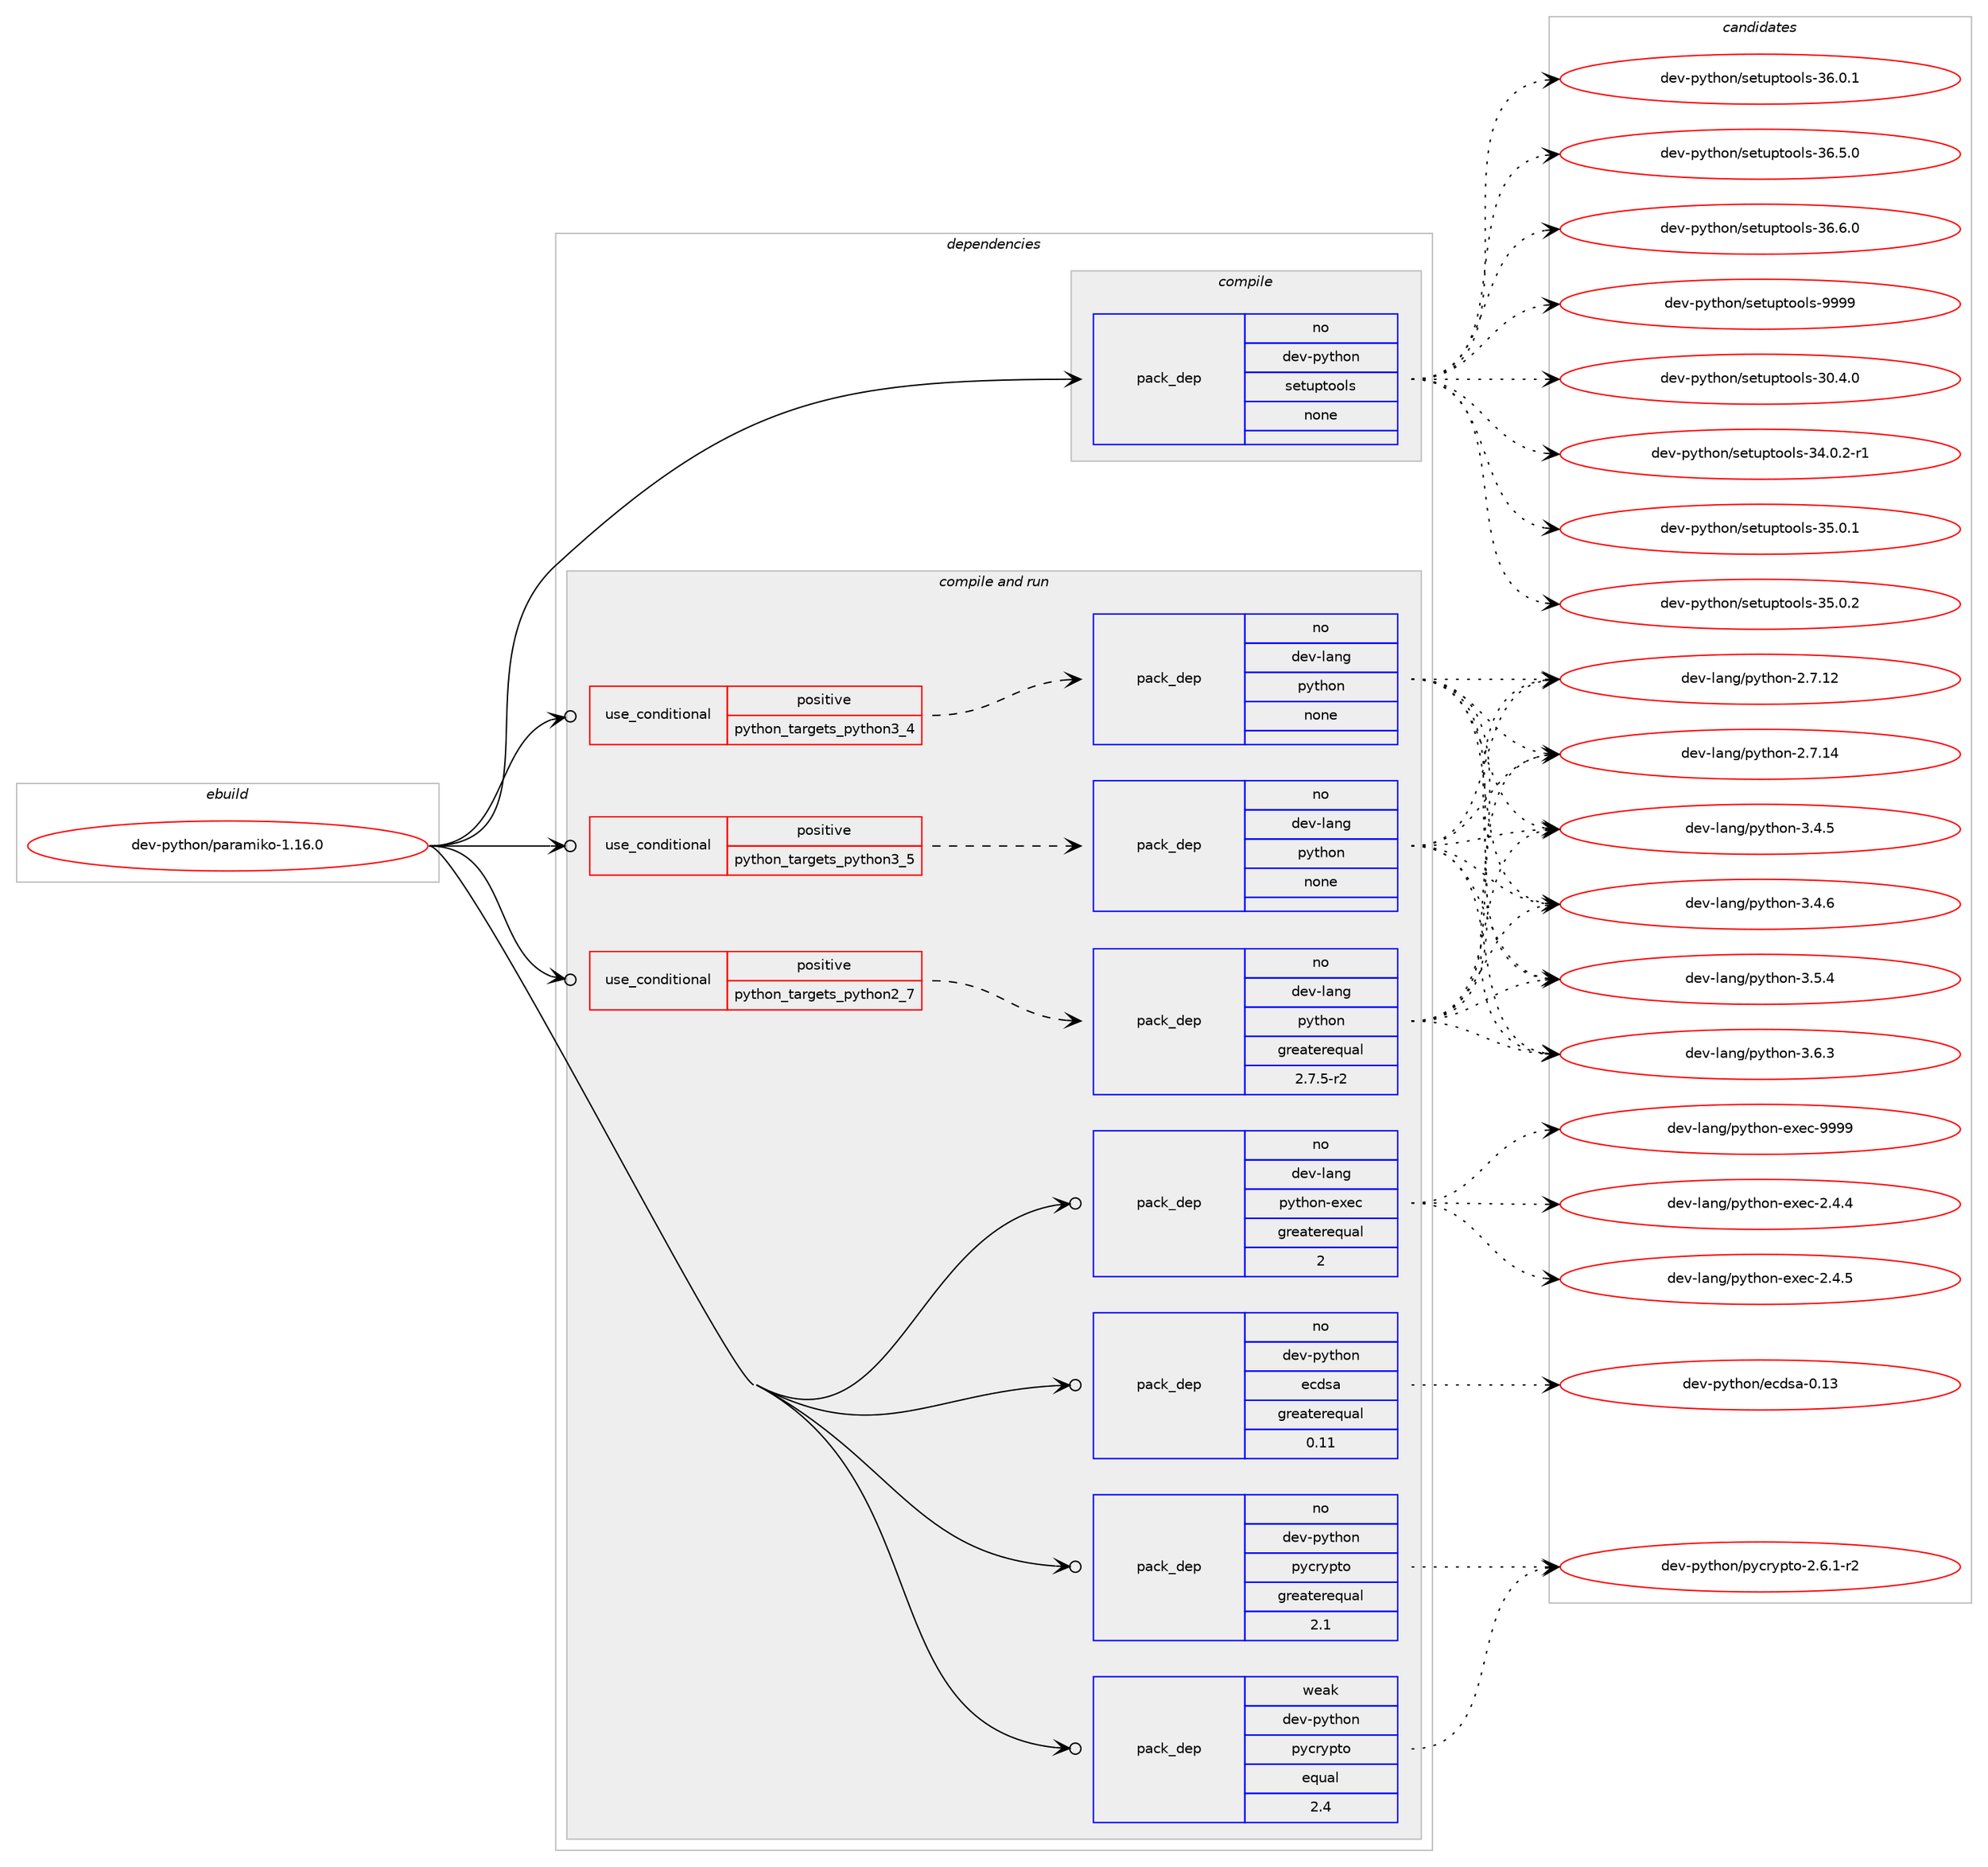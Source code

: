 digraph prolog {

# *************
# Graph options
# *************

newrank=true;
concentrate=true;
compound=true;
graph [rankdir=LR,fontname=Helvetica,fontsize=10,ranksep=1.5];#, ranksep=2.5, nodesep=0.2];
edge  [arrowhead=vee];
node  [fontname=Helvetica,fontsize=10];

# **********
# The ebuild
# **********

subgraph cluster_leftcol {
color=gray;
rank=same;
label=<<i>ebuild</i>>;
id [label="dev-python/paramiko-1.16.0", color=red, width=4, href="../dev-python/paramiko-1.16.0.svg"];
}

# ****************
# The dependencies
# ****************

subgraph cluster_midcol {
color=gray;
label=<<i>dependencies</i>>;
subgraph cluster_compile {
fillcolor="#eeeeee";
style=filled;
label=<<i>compile</i>>;
subgraph pack131351 {
dependency172189 [label=<<TABLE BORDER="0" CELLBORDER="1" CELLSPACING="0" CELLPADDING="4" WIDTH="220"><TR><TD ROWSPAN="6" CELLPADDING="30">pack_dep</TD></TR><TR><TD WIDTH="110">no</TD></TR><TR><TD>dev-python</TD></TR><TR><TD>setuptools</TD></TR><TR><TD>none</TD></TR><TR><TD></TD></TR></TABLE>>, shape=none, color=blue];
}
id:e -> dependency172189:w [weight=20,style="solid",arrowhead="vee"];
}
subgraph cluster_compileandrun {
fillcolor="#eeeeee";
style=filled;
label=<<i>compile and run</i>>;
subgraph cond36931 {
dependency172190 [label=<<TABLE BORDER="0" CELLBORDER="1" CELLSPACING="0" CELLPADDING="4"><TR><TD ROWSPAN="3" CELLPADDING="10">use_conditional</TD></TR><TR><TD>positive</TD></TR><TR><TD>python_targets_python2_7</TD></TR></TABLE>>, shape=none, color=red];
subgraph pack131352 {
dependency172191 [label=<<TABLE BORDER="0" CELLBORDER="1" CELLSPACING="0" CELLPADDING="4" WIDTH="220"><TR><TD ROWSPAN="6" CELLPADDING="30">pack_dep</TD></TR><TR><TD WIDTH="110">no</TD></TR><TR><TD>dev-lang</TD></TR><TR><TD>python</TD></TR><TR><TD>greaterequal</TD></TR><TR><TD>2.7.5-r2</TD></TR></TABLE>>, shape=none, color=blue];
}
dependency172190:e -> dependency172191:w [weight=20,style="dashed",arrowhead="vee"];
}
id:e -> dependency172190:w [weight=20,style="solid",arrowhead="odotvee"];
subgraph cond36932 {
dependency172192 [label=<<TABLE BORDER="0" CELLBORDER="1" CELLSPACING="0" CELLPADDING="4"><TR><TD ROWSPAN="3" CELLPADDING="10">use_conditional</TD></TR><TR><TD>positive</TD></TR><TR><TD>python_targets_python3_4</TD></TR></TABLE>>, shape=none, color=red];
subgraph pack131353 {
dependency172193 [label=<<TABLE BORDER="0" CELLBORDER="1" CELLSPACING="0" CELLPADDING="4" WIDTH="220"><TR><TD ROWSPAN="6" CELLPADDING="30">pack_dep</TD></TR><TR><TD WIDTH="110">no</TD></TR><TR><TD>dev-lang</TD></TR><TR><TD>python</TD></TR><TR><TD>none</TD></TR><TR><TD></TD></TR></TABLE>>, shape=none, color=blue];
}
dependency172192:e -> dependency172193:w [weight=20,style="dashed",arrowhead="vee"];
}
id:e -> dependency172192:w [weight=20,style="solid",arrowhead="odotvee"];
subgraph cond36933 {
dependency172194 [label=<<TABLE BORDER="0" CELLBORDER="1" CELLSPACING="0" CELLPADDING="4"><TR><TD ROWSPAN="3" CELLPADDING="10">use_conditional</TD></TR><TR><TD>positive</TD></TR><TR><TD>python_targets_python3_5</TD></TR></TABLE>>, shape=none, color=red];
subgraph pack131354 {
dependency172195 [label=<<TABLE BORDER="0" CELLBORDER="1" CELLSPACING="0" CELLPADDING="4" WIDTH="220"><TR><TD ROWSPAN="6" CELLPADDING="30">pack_dep</TD></TR><TR><TD WIDTH="110">no</TD></TR><TR><TD>dev-lang</TD></TR><TR><TD>python</TD></TR><TR><TD>none</TD></TR><TR><TD></TD></TR></TABLE>>, shape=none, color=blue];
}
dependency172194:e -> dependency172195:w [weight=20,style="dashed",arrowhead="vee"];
}
id:e -> dependency172194:w [weight=20,style="solid",arrowhead="odotvee"];
subgraph pack131355 {
dependency172196 [label=<<TABLE BORDER="0" CELLBORDER="1" CELLSPACING="0" CELLPADDING="4" WIDTH="220"><TR><TD ROWSPAN="6" CELLPADDING="30">pack_dep</TD></TR><TR><TD WIDTH="110">no</TD></TR><TR><TD>dev-lang</TD></TR><TR><TD>python-exec</TD></TR><TR><TD>greaterequal</TD></TR><TR><TD>2</TD></TR></TABLE>>, shape=none, color=blue];
}
id:e -> dependency172196:w [weight=20,style="solid",arrowhead="odotvee"];
subgraph pack131356 {
dependency172197 [label=<<TABLE BORDER="0" CELLBORDER="1" CELLSPACING="0" CELLPADDING="4" WIDTH="220"><TR><TD ROWSPAN="6" CELLPADDING="30">pack_dep</TD></TR><TR><TD WIDTH="110">no</TD></TR><TR><TD>dev-python</TD></TR><TR><TD>ecdsa</TD></TR><TR><TD>greaterequal</TD></TR><TR><TD>0.11</TD></TR></TABLE>>, shape=none, color=blue];
}
id:e -> dependency172197:w [weight=20,style="solid",arrowhead="odotvee"];
subgraph pack131357 {
dependency172198 [label=<<TABLE BORDER="0" CELLBORDER="1" CELLSPACING="0" CELLPADDING="4" WIDTH="220"><TR><TD ROWSPAN="6" CELLPADDING="30">pack_dep</TD></TR><TR><TD WIDTH="110">no</TD></TR><TR><TD>dev-python</TD></TR><TR><TD>pycrypto</TD></TR><TR><TD>greaterequal</TD></TR><TR><TD>2.1</TD></TR></TABLE>>, shape=none, color=blue];
}
id:e -> dependency172198:w [weight=20,style="solid",arrowhead="odotvee"];
subgraph pack131358 {
dependency172199 [label=<<TABLE BORDER="0" CELLBORDER="1" CELLSPACING="0" CELLPADDING="4" WIDTH="220"><TR><TD ROWSPAN="6" CELLPADDING="30">pack_dep</TD></TR><TR><TD WIDTH="110">weak</TD></TR><TR><TD>dev-python</TD></TR><TR><TD>pycrypto</TD></TR><TR><TD>equal</TD></TR><TR><TD>2.4</TD></TR></TABLE>>, shape=none, color=blue];
}
id:e -> dependency172199:w [weight=20,style="solid",arrowhead="odotvee"];
}
subgraph cluster_run {
fillcolor="#eeeeee";
style=filled;
label=<<i>run</i>>;
}
}

# **************
# The candidates
# **************

subgraph cluster_choices {
rank=same;
color=gray;
label=<<i>candidates</i>>;

subgraph choice131351 {
color=black;
nodesep=1;
choice100101118451121211161041111104711510111611711211611111110811545514846524648 [label="dev-python/setuptools-30.4.0", color=red, width=4,href="../dev-python/setuptools-30.4.0.svg"];
choice1001011184511212111610411111047115101116117112116111111108115455152464846504511449 [label="dev-python/setuptools-34.0.2-r1", color=red, width=4,href="../dev-python/setuptools-34.0.2-r1.svg"];
choice100101118451121211161041111104711510111611711211611111110811545515346484649 [label="dev-python/setuptools-35.0.1", color=red, width=4,href="../dev-python/setuptools-35.0.1.svg"];
choice100101118451121211161041111104711510111611711211611111110811545515346484650 [label="dev-python/setuptools-35.0.2", color=red, width=4,href="../dev-python/setuptools-35.0.2.svg"];
choice100101118451121211161041111104711510111611711211611111110811545515446484649 [label="dev-python/setuptools-36.0.1", color=red, width=4,href="../dev-python/setuptools-36.0.1.svg"];
choice100101118451121211161041111104711510111611711211611111110811545515446534648 [label="dev-python/setuptools-36.5.0", color=red, width=4,href="../dev-python/setuptools-36.5.0.svg"];
choice100101118451121211161041111104711510111611711211611111110811545515446544648 [label="dev-python/setuptools-36.6.0", color=red, width=4,href="../dev-python/setuptools-36.6.0.svg"];
choice10010111845112121116104111110471151011161171121161111111081154557575757 [label="dev-python/setuptools-9999", color=red, width=4,href="../dev-python/setuptools-9999.svg"];
dependency172189:e -> choice100101118451121211161041111104711510111611711211611111110811545514846524648:w [style=dotted,weight="100"];
dependency172189:e -> choice1001011184511212111610411111047115101116117112116111111108115455152464846504511449:w [style=dotted,weight="100"];
dependency172189:e -> choice100101118451121211161041111104711510111611711211611111110811545515346484649:w [style=dotted,weight="100"];
dependency172189:e -> choice100101118451121211161041111104711510111611711211611111110811545515346484650:w [style=dotted,weight="100"];
dependency172189:e -> choice100101118451121211161041111104711510111611711211611111110811545515446484649:w [style=dotted,weight="100"];
dependency172189:e -> choice100101118451121211161041111104711510111611711211611111110811545515446534648:w [style=dotted,weight="100"];
dependency172189:e -> choice100101118451121211161041111104711510111611711211611111110811545515446544648:w [style=dotted,weight="100"];
dependency172189:e -> choice10010111845112121116104111110471151011161171121161111111081154557575757:w [style=dotted,weight="100"];
}
subgraph choice131352 {
color=black;
nodesep=1;
choice10010111845108971101034711212111610411111045504655464950 [label="dev-lang/python-2.7.12", color=red, width=4,href="../dev-lang/python-2.7.12.svg"];
choice10010111845108971101034711212111610411111045504655464952 [label="dev-lang/python-2.7.14", color=red, width=4,href="../dev-lang/python-2.7.14.svg"];
choice100101118451089711010347112121116104111110455146524653 [label="dev-lang/python-3.4.5", color=red, width=4,href="../dev-lang/python-3.4.5.svg"];
choice100101118451089711010347112121116104111110455146524654 [label="dev-lang/python-3.4.6", color=red, width=4,href="../dev-lang/python-3.4.6.svg"];
choice100101118451089711010347112121116104111110455146534652 [label="dev-lang/python-3.5.4", color=red, width=4,href="../dev-lang/python-3.5.4.svg"];
choice100101118451089711010347112121116104111110455146544651 [label="dev-lang/python-3.6.3", color=red, width=4,href="../dev-lang/python-3.6.3.svg"];
dependency172191:e -> choice10010111845108971101034711212111610411111045504655464950:w [style=dotted,weight="100"];
dependency172191:e -> choice10010111845108971101034711212111610411111045504655464952:w [style=dotted,weight="100"];
dependency172191:e -> choice100101118451089711010347112121116104111110455146524653:w [style=dotted,weight="100"];
dependency172191:e -> choice100101118451089711010347112121116104111110455146524654:w [style=dotted,weight="100"];
dependency172191:e -> choice100101118451089711010347112121116104111110455146534652:w [style=dotted,weight="100"];
dependency172191:e -> choice100101118451089711010347112121116104111110455146544651:w [style=dotted,weight="100"];
}
subgraph choice131353 {
color=black;
nodesep=1;
choice10010111845108971101034711212111610411111045504655464950 [label="dev-lang/python-2.7.12", color=red, width=4,href="../dev-lang/python-2.7.12.svg"];
choice10010111845108971101034711212111610411111045504655464952 [label="dev-lang/python-2.7.14", color=red, width=4,href="../dev-lang/python-2.7.14.svg"];
choice100101118451089711010347112121116104111110455146524653 [label="dev-lang/python-3.4.5", color=red, width=4,href="../dev-lang/python-3.4.5.svg"];
choice100101118451089711010347112121116104111110455146524654 [label="dev-lang/python-3.4.6", color=red, width=4,href="../dev-lang/python-3.4.6.svg"];
choice100101118451089711010347112121116104111110455146534652 [label="dev-lang/python-3.5.4", color=red, width=4,href="../dev-lang/python-3.5.4.svg"];
choice100101118451089711010347112121116104111110455146544651 [label="dev-lang/python-3.6.3", color=red, width=4,href="../dev-lang/python-3.6.3.svg"];
dependency172193:e -> choice10010111845108971101034711212111610411111045504655464950:w [style=dotted,weight="100"];
dependency172193:e -> choice10010111845108971101034711212111610411111045504655464952:w [style=dotted,weight="100"];
dependency172193:e -> choice100101118451089711010347112121116104111110455146524653:w [style=dotted,weight="100"];
dependency172193:e -> choice100101118451089711010347112121116104111110455146524654:w [style=dotted,weight="100"];
dependency172193:e -> choice100101118451089711010347112121116104111110455146534652:w [style=dotted,weight="100"];
dependency172193:e -> choice100101118451089711010347112121116104111110455146544651:w [style=dotted,weight="100"];
}
subgraph choice131354 {
color=black;
nodesep=1;
choice10010111845108971101034711212111610411111045504655464950 [label="dev-lang/python-2.7.12", color=red, width=4,href="../dev-lang/python-2.7.12.svg"];
choice10010111845108971101034711212111610411111045504655464952 [label="dev-lang/python-2.7.14", color=red, width=4,href="../dev-lang/python-2.7.14.svg"];
choice100101118451089711010347112121116104111110455146524653 [label="dev-lang/python-3.4.5", color=red, width=4,href="../dev-lang/python-3.4.5.svg"];
choice100101118451089711010347112121116104111110455146524654 [label="dev-lang/python-3.4.6", color=red, width=4,href="../dev-lang/python-3.4.6.svg"];
choice100101118451089711010347112121116104111110455146534652 [label="dev-lang/python-3.5.4", color=red, width=4,href="../dev-lang/python-3.5.4.svg"];
choice100101118451089711010347112121116104111110455146544651 [label="dev-lang/python-3.6.3", color=red, width=4,href="../dev-lang/python-3.6.3.svg"];
dependency172195:e -> choice10010111845108971101034711212111610411111045504655464950:w [style=dotted,weight="100"];
dependency172195:e -> choice10010111845108971101034711212111610411111045504655464952:w [style=dotted,weight="100"];
dependency172195:e -> choice100101118451089711010347112121116104111110455146524653:w [style=dotted,weight="100"];
dependency172195:e -> choice100101118451089711010347112121116104111110455146524654:w [style=dotted,weight="100"];
dependency172195:e -> choice100101118451089711010347112121116104111110455146534652:w [style=dotted,weight="100"];
dependency172195:e -> choice100101118451089711010347112121116104111110455146544651:w [style=dotted,weight="100"];
}
subgraph choice131355 {
color=black;
nodesep=1;
choice1001011184510897110103471121211161041111104510112010199455046524652 [label="dev-lang/python-exec-2.4.4", color=red, width=4,href="../dev-lang/python-exec-2.4.4.svg"];
choice1001011184510897110103471121211161041111104510112010199455046524653 [label="dev-lang/python-exec-2.4.5", color=red, width=4,href="../dev-lang/python-exec-2.4.5.svg"];
choice10010111845108971101034711212111610411111045101120101994557575757 [label="dev-lang/python-exec-9999", color=red, width=4,href="../dev-lang/python-exec-9999.svg"];
dependency172196:e -> choice1001011184510897110103471121211161041111104510112010199455046524652:w [style=dotted,weight="100"];
dependency172196:e -> choice1001011184510897110103471121211161041111104510112010199455046524653:w [style=dotted,weight="100"];
dependency172196:e -> choice10010111845108971101034711212111610411111045101120101994557575757:w [style=dotted,weight="100"];
}
subgraph choice131356 {
color=black;
nodesep=1;
choice100101118451121211161041111104710199100115974548464951 [label="dev-python/ecdsa-0.13", color=red, width=4,href="../dev-python/ecdsa-0.13.svg"];
dependency172197:e -> choice100101118451121211161041111104710199100115974548464951:w [style=dotted,weight="100"];
}
subgraph choice131357 {
color=black;
nodesep=1;
choice1001011184511212111610411111047112121991141211121161114550465446494511450 [label="dev-python/pycrypto-2.6.1-r2", color=red, width=4,href="../dev-python/pycrypto-2.6.1-r2.svg"];
dependency172198:e -> choice1001011184511212111610411111047112121991141211121161114550465446494511450:w [style=dotted,weight="100"];
}
subgraph choice131358 {
color=black;
nodesep=1;
choice1001011184511212111610411111047112121991141211121161114550465446494511450 [label="dev-python/pycrypto-2.6.1-r2", color=red, width=4,href="../dev-python/pycrypto-2.6.1-r2.svg"];
dependency172199:e -> choice1001011184511212111610411111047112121991141211121161114550465446494511450:w [style=dotted,weight="100"];
}
}

}
